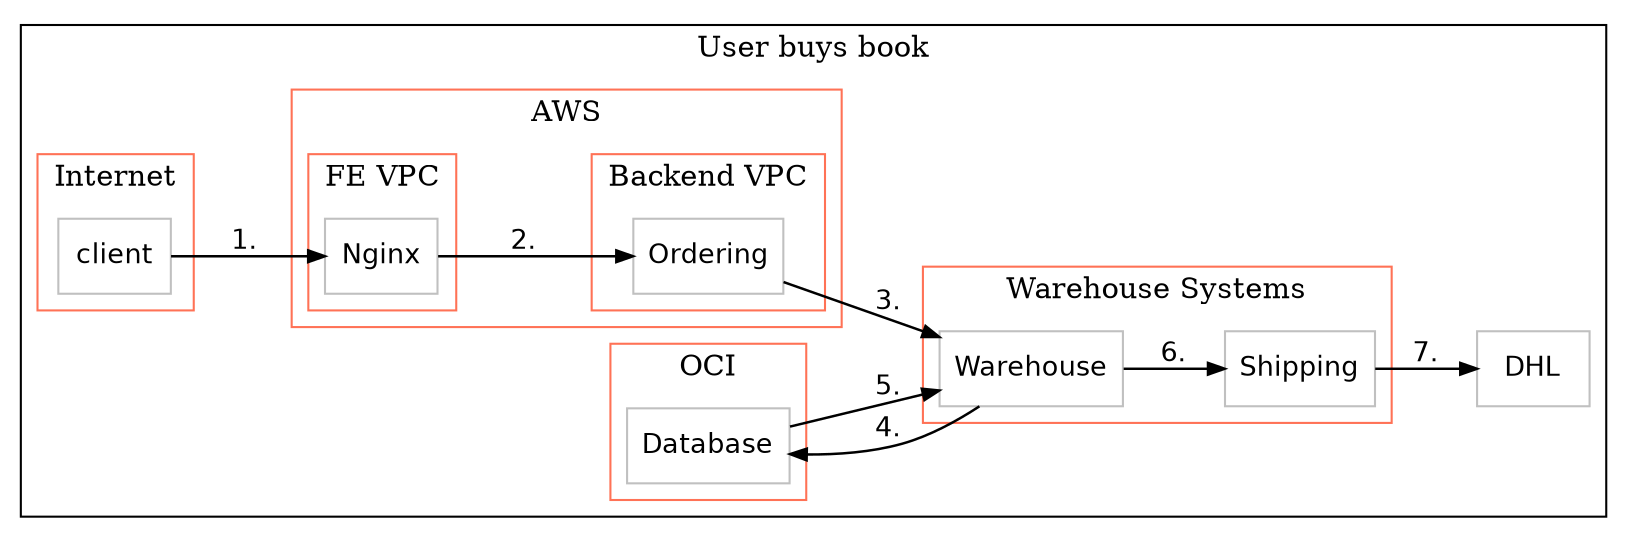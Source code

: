 digraph G {
compound=true;
rankdir="LR"
    subgraph cluster1 {
    label="User buys book";
    color="Black";
        node14 [label="DHL" shape="box", margin="0.1", color="Grey", fontsize="13", fontname="Helvetica"];
        subgraph cluster2 {
        label="AWS";
        color="Coral1";
            subgraph cluster3 {
            label="FE VPC";
            color="Coral1";
                node4 [label="Nginx" shape="box", margin="0.1", color="Grey", fontsize="13", fontname="Helvetica"];
            }
            subgraph cluster7 {
            label="Backend VPC";
            color="Coral1";
                node8 [label="Ordering" shape="box", margin="0.1", color="Grey", fontsize="13", fontname="Helvetica"];
            }
        }
        subgraph cluster5 {
        label="Internet";
        color="Coral1";
            node6 [label="client" shape="box", margin="0.1", color="Grey", fontsize="13", fontname="Helvetica"];
        }
        subgraph cluster9 {
        label="Warehouse Systems";
        color="Coral1";
            node10 [label="Warehouse" shape="box", margin="0.1", color="Grey", fontsize="13", fontname="Helvetica"];
            node13 [label="Shipping" shape="box", margin="0.1", color="Grey", fontsize="13", fontname="Helvetica"];
        }
        subgraph cluster11 {
        label="OCI";
        color="Coral1";
            node12 [label="Database" shape="box", margin="0.1", color="Grey", fontsize="13", fontname="Helvetica"];
        }
    }
node6->node4 [label="1." fontsize="13", penwidth="1.2", arrowsize="0.8", fontname="Helvetica"];
node4->node8 [label="2." fontsize="13", penwidth="1.2", arrowsize="0.8", fontname="Helvetica"];
node8->node10 [label="3." fontsize="13", penwidth="1.2", arrowsize="0.8", fontname="Helvetica"];
node10->node12 [label="4." fontsize="13", penwidth="1.2", arrowsize="0.8", fontname="Helvetica"];
node12->node10 [label="5." fontsize="13", penwidth="1.2", arrowsize="0.8", fontname="Helvetica"];
node10->node13 [label="6." fontsize="13", penwidth="1.2", arrowsize="0.8", fontname="Helvetica"];
node13->node14 [label="7." fontsize="13", penwidth="1.2", arrowsize="0.8", fontname="Helvetica"];
}